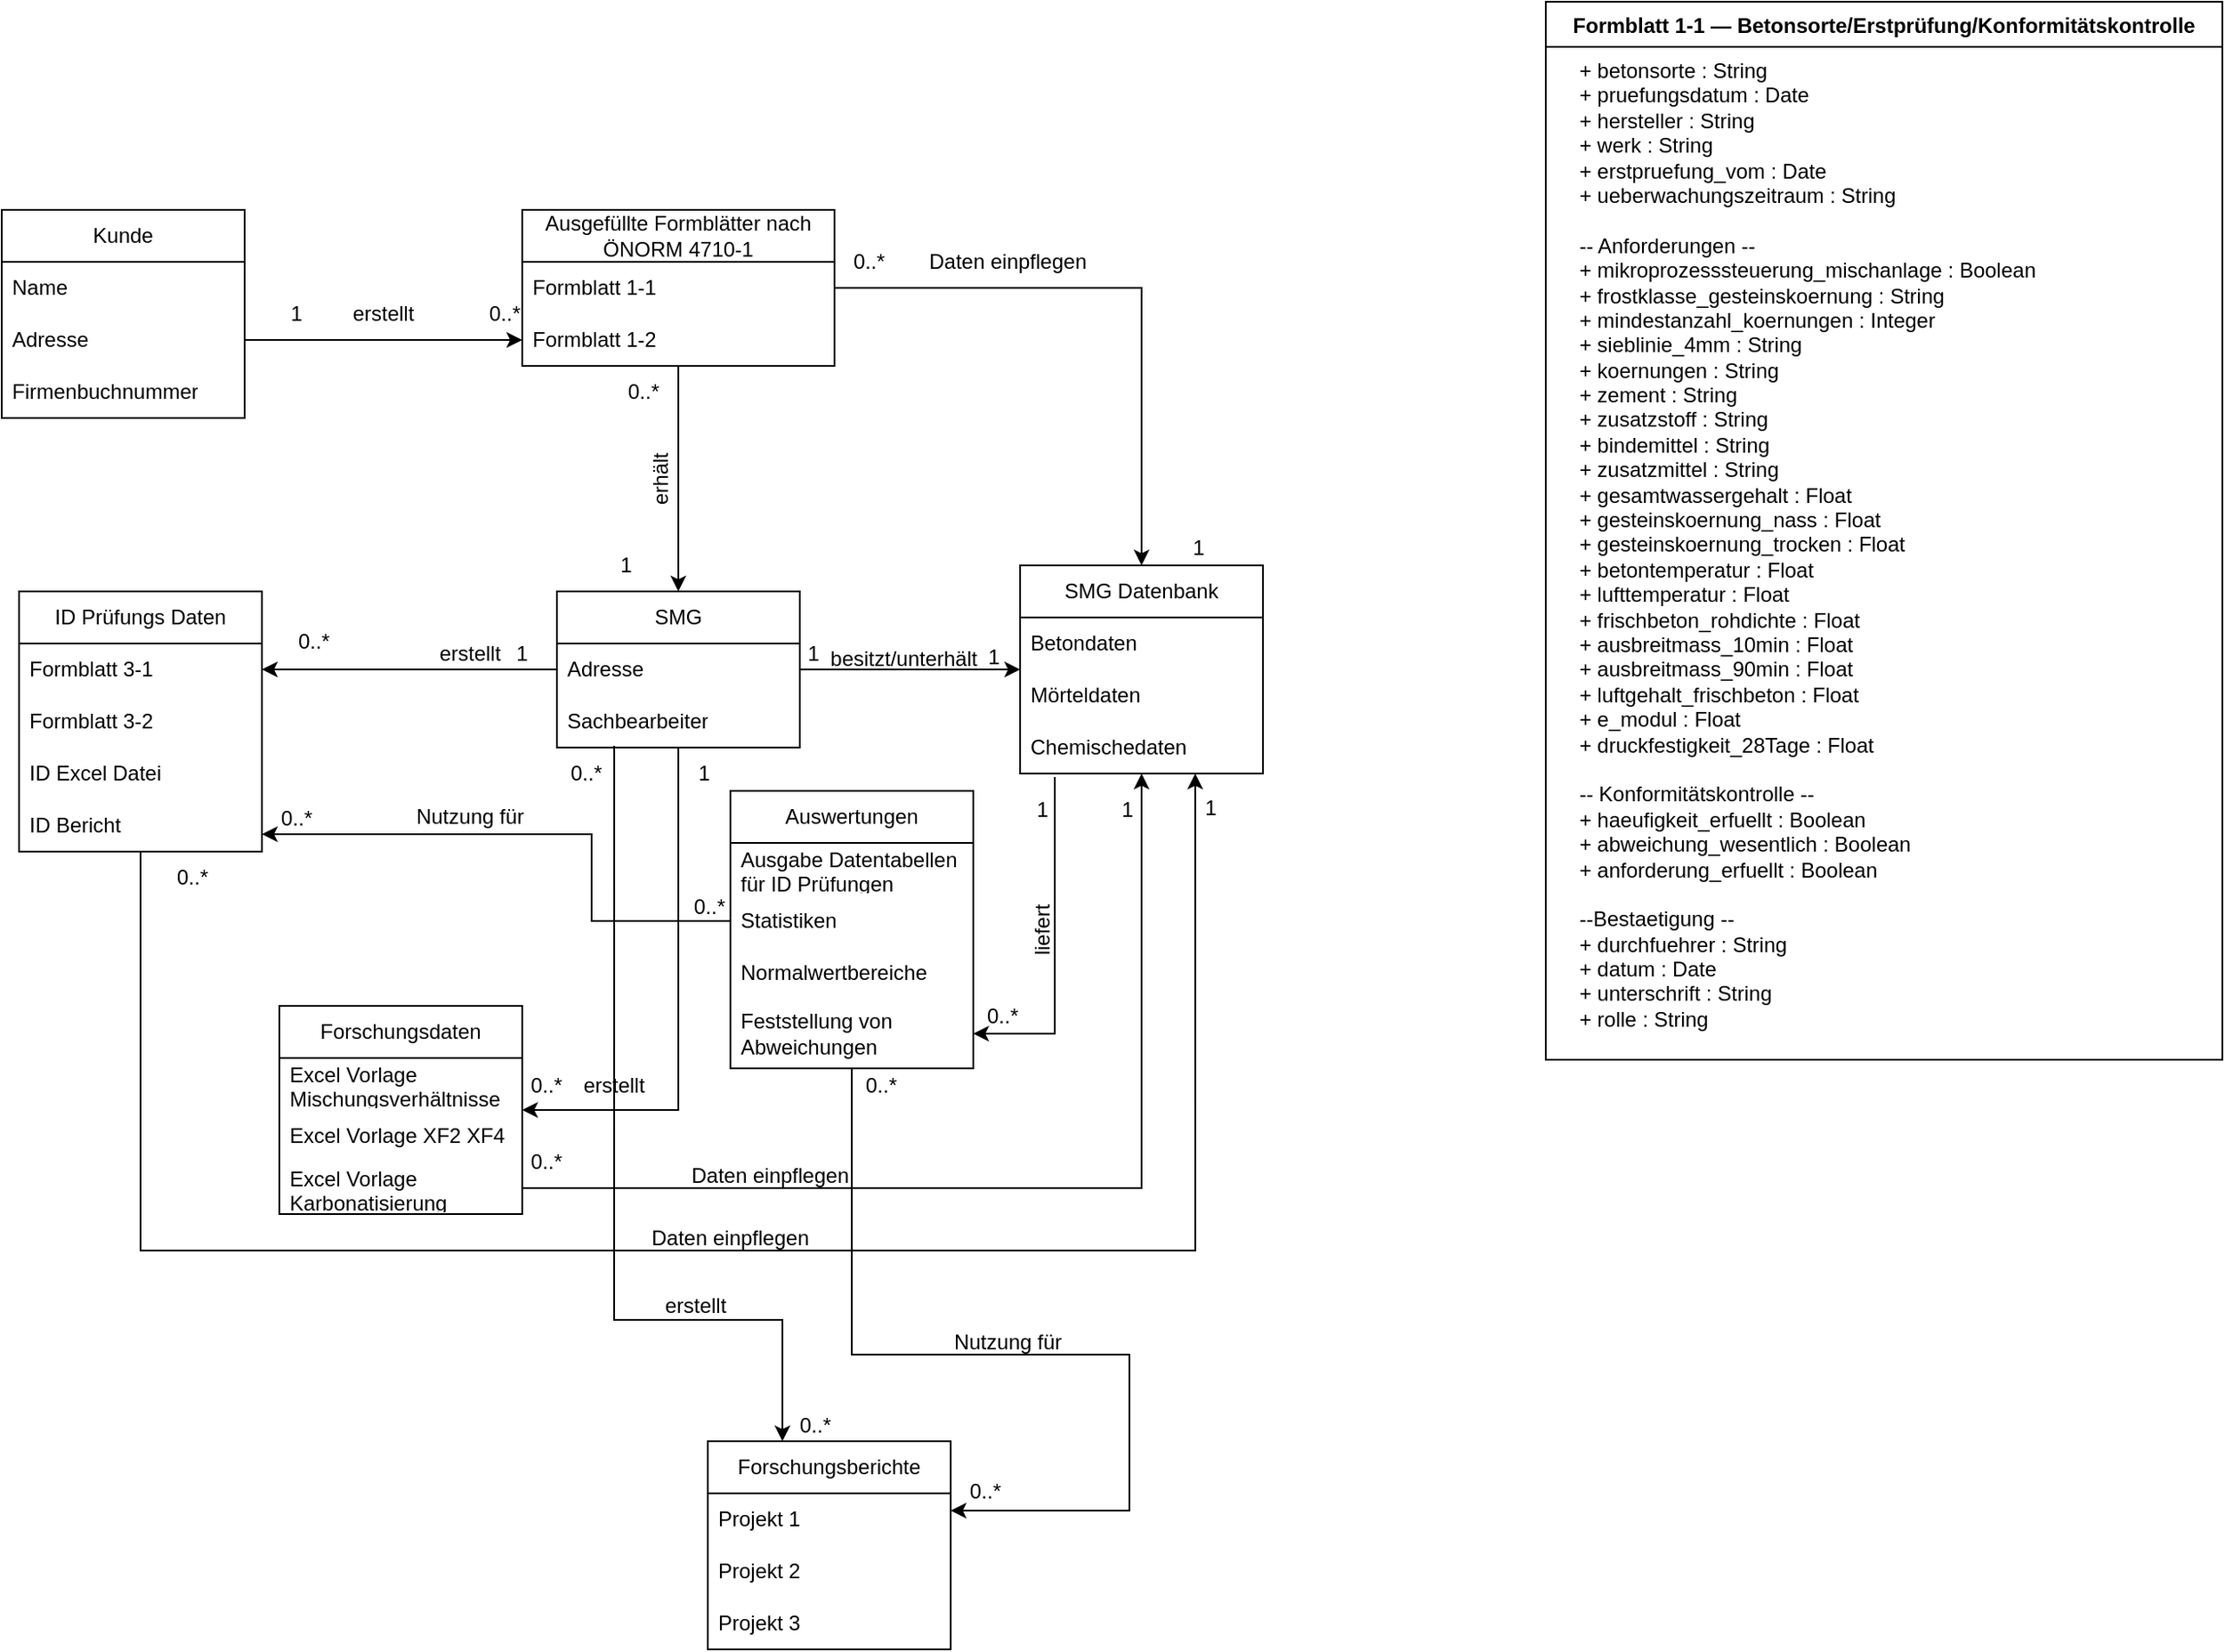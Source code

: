 <mxfile version="24.8.6">
  <diagram name="Seite-1" id="GDso6J2cdpOIWkt0ecDq">
    <mxGraphModel dx="2074" dy="1116" grid="1" gridSize="10" guides="1" tooltips="1" connect="1" arrows="1" fold="1" page="1" pageScale="1" pageWidth="827" pageHeight="1169" math="0" shadow="0">
      <root>
        <mxCell id="0" />
        <mxCell id="1" parent="0" />
        <mxCell id="6IoawU8fSsD1FMSGB_2r-6" value="Kunde" style="swimlane;fontStyle=0;childLayout=stackLayout;horizontal=1;startSize=30;horizontalStack=0;resizeParent=1;resizeParentMax=0;resizeLast=0;collapsible=1;marginBottom=0;whiteSpace=wrap;html=1;" vertex="1" parent="1">
          <mxGeometry x="100" y="170" width="140" height="120" as="geometry" />
        </mxCell>
        <mxCell id="6IoawU8fSsD1FMSGB_2r-7" value="Name" style="text;strokeColor=none;fillColor=none;align=left;verticalAlign=middle;spacingLeft=4;spacingRight=4;overflow=hidden;points=[[0,0.5],[1,0.5]];portConstraint=eastwest;rotatable=0;whiteSpace=wrap;html=1;" vertex="1" parent="6IoawU8fSsD1FMSGB_2r-6">
          <mxGeometry y="30" width="140" height="30" as="geometry" />
        </mxCell>
        <mxCell id="6IoawU8fSsD1FMSGB_2r-8" value="Adresse" style="text;strokeColor=none;fillColor=none;align=left;verticalAlign=middle;spacingLeft=4;spacingRight=4;overflow=hidden;points=[[0,0.5],[1,0.5]];portConstraint=eastwest;rotatable=0;whiteSpace=wrap;html=1;" vertex="1" parent="6IoawU8fSsD1FMSGB_2r-6">
          <mxGeometry y="60" width="140" height="30" as="geometry" />
        </mxCell>
        <mxCell id="6IoawU8fSsD1FMSGB_2r-9" value="Firmenbuchnummer" style="text;strokeColor=none;fillColor=none;align=left;verticalAlign=middle;spacingLeft=4;spacingRight=4;overflow=hidden;points=[[0,0.5],[1,0.5]];portConstraint=eastwest;rotatable=0;whiteSpace=wrap;html=1;" vertex="1" parent="6IoawU8fSsD1FMSGB_2r-6">
          <mxGeometry y="90" width="140" height="30" as="geometry" />
        </mxCell>
        <mxCell id="6IoawU8fSsD1FMSGB_2r-10" value="Ausgefüllte Formblätter nach ÖNORM 4710-1" style="swimlane;fontStyle=0;childLayout=stackLayout;horizontal=1;startSize=30;horizontalStack=0;resizeParent=1;resizeParentMax=0;resizeLast=0;collapsible=1;marginBottom=0;whiteSpace=wrap;html=1;" vertex="1" parent="1">
          <mxGeometry x="400" y="170" width="180" height="90" as="geometry" />
        </mxCell>
        <mxCell id="6IoawU8fSsD1FMSGB_2r-11" value="Formblatt 1-1&amp;nbsp;" style="text;strokeColor=none;fillColor=none;align=left;verticalAlign=middle;spacingLeft=4;spacingRight=4;overflow=hidden;points=[[0,0.5],[1,0.5]];portConstraint=eastwest;rotatable=0;whiteSpace=wrap;html=1;" vertex="1" parent="6IoawU8fSsD1FMSGB_2r-10">
          <mxGeometry y="30" width="180" height="30" as="geometry" />
        </mxCell>
        <mxCell id="6IoawU8fSsD1FMSGB_2r-12" value="Formblatt 1-2" style="text;strokeColor=none;fillColor=none;align=left;verticalAlign=middle;spacingLeft=4;spacingRight=4;overflow=hidden;points=[[0,0.5],[1,0.5]];portConstraint=eastwest;rotatable=0;whiteSpace=wrap;html=1;" vertex="1" parent="6IoawU8fSsD1FMSGB_2r-10">
          <mxGeometry y="60" width="180" height="30" as="geometry" />
        </mxCell>
        <mxCell id="6IoawU8fSsD1FMSGB_2r-15" value="erstellt" style="text;html=1;align=center;verticalAlign=middle;whiteSpace=wrap;rounded=0;" vertex="1" parent="1">
          <mxGeometry x="290" y="215" width="60" height="30" as="geometry" />
        </mxCell>
        <mxCell id="6IoawU8fSsD1FMSGB_2r-16" value="1" style="text;html=1;align=center;verticalAlign=middle;whiteSpace=wrap;rounded=0;" vertex="1" parent="1">
          <mxGeometry x="240" y="215" width="60" height="30" as="geometry" />
        </mxCell>
        <mxCell id="6IoawU8fSsD1FMSGB_2r-17" value="0..*" style="text;html=1;align=center;verticalAlign=middle;whiteSpace=wrap;rounded=0;" vertex="1" parent="1">
          <mxGeometry x="360" y="215" width="60" height="30" as="geometry" />
        </mxCell>
        <mxCell id="6IoawU8fSsD1FMSGB_2r-19" value="SMG" style="swimlane;fontStyle=0;childLayout=stackLayout;horizontal=1;startSize=30;horizontalStack=0;resizeParent=1;resizeParentMax=0;resizeLast=0;collapsible=1;marginBottom=0;whiteSpace=wrap;html=1;" vertex="1" parent="1">
          <mxGeometry x="420" y="390" width="140" height="90" as="geometry" />
        </mxCell>
        <mxCell id="6IoawU8fSsD1FMSGB_2r-20" value="Adresse" style="text;strokeColor=none;fillColor=none;align=left;verticalAlign=middle;spacingLeft=4;spacingRight=4;overflow=hidden;points=[[0,0.5],[1,0.5]];portConstraint=eastwest;rotatable=0;whiteSpace=wrap;html=1;" vertex="1" parent="6IoawU8fSsD1FMSGB_2r-19">
          <mxGeometry y="30" width="140" height="30" as="geometry" />
        </mxCell>
        <mxCell id="6IoawU8fSsD1FMSGB_2r-22" value="Sachbearbeiter" style="text;strokeColor=none;fillColor=none;align=left;verticalAlign=middle;spacingLeft=4;spacingRight=4;overflow=hidden;points=[[0,0.5],[1,0.5]];portConstraint=eastwest;rotatable=0;whiteSpace=wrap;html=1;" vertex="1" parent="6IoawU8fSsD1FMSGB_2r-19">
          <mxGeometry y="60" width="140" height="30" as="geometry" />
        </mxCell>
        <mxCell id="6IoawU8fSsD1FMSGB_2r-24" value="erhält" style="text;html=1;align=center;verticalAlign=middle;whiteSpace=wrap;rounded=0;rotation=-90;" vertex="1" parent="1">
          <mxGeometry x="450" y="310" width="60" height="30" as="geometry" />
        </mxCell>
        <mxCell id="6IoawU8fSsD1FMSGB_2r-25" value="" style="endArrow=classic;html=1;rounded=0;exitX=0;exitY=1;exitDx=0;exitDy=0;entryX=0;entryY=0.5;entryDx=0;entryDy=0;" edge="1" parent="1" source="6IoawU8fSsD1FMSGB_2r-16" target="6IoawU8fSsD1FMSGB_2r-12">
          <mxGeometry width="50" height="50" relative="1" as="geometry">
            <mxPoint x="390" y="450" as="sourcePoint" />
            <mxPoint x="440" y="400" as="targetPoint" />
          </mxGeometry>
        </mxCell>
        <mxCell id="6IoawU8fSsD1FMSGB_2r-26" value="" style="endArrow=classic;html=1;rounded=0;entryX=0.5;entryY=0;entryDx=0;entryDy=0;" edge="1" parent="1" source="6IoawU8fSsD1FMSGB_2r-12" target="6IoawU8fSsD1FMSGB_2r-19">
          <mxGeometry width="50" height="50" relative="1" as="geometry">
            <mxPoint x="560" y="260" as="sourcePoint" />
            <mxPoint x="440" y="400" as="targetPoint" />
          </mxGeometry>
        </mxCell>
        <mxCell id="6IoawU8fSsD1FMSGB_2r-27" value="" style="endArrow=classic;html=1;rounded=0;exitX=0;exitY=0.5;exitDx=0;exitDy=0;entryX=1;entryY=0.5;entryDx=0;entryDy=0;" edge="1" parent="1" source="6IoawU8fSsD1FMSGB_2r-20" target="6IoawU8fSsD1FMSGB_2r-29">
          <mxGeometry width="50" height="50" relative="1" as="geometry">
            <mxPoint x="390" y="450" as="sourcePoint" />
            <mxPoint x="250" y="442" as="targetPoint" />
          </mxGeometry>
        </mxCell>
        <mxCell id="6IoawU8fSsD1FMSGB_2r-28" value="ID Prüfungs Daten" style="swimlane;fontStyle=0;childLayout=stackLayout;horizontal=1;startSize=30;horizontalStack=0;resizeParent=1;resizeParentMax=0;resizeLast=0;collapsible=1;marginBottom=0;whiteSpace=wrap;html=1;" vertex="1" parent="1">
          <mxGeometry x="110" y="390" width="140" height="150" as="geometry" />
        </mxCell>
        <mxCell id="6IoawU8fSsD1FMSGB_2r-29" value="Formblatt 3-1" style="text;strokeColor=none;fillColor=none;align=left;verticalAlign=middle;spacingLeft=4;spacingRight=4;overflow=hidden;points=[[0,0.5],[1,0.5]];portConstraint=eastwest;rotatable=0;whiteSpace=wrap;html=1;" vertex="1" parent="6IoawU8fSsD1FMSGB_2r-28">
          <mxGeometry y="30" width="140" height="30" as="geometry" />
        </mxCell>
        <mxCell id="6IoawU8fSsD1FMSGB_2r-30" value="Formblatt 3-2" style="text;strokeColor=none;fillColor=none;align=left;verticalAlign=middle;spacingLeft=4;spacingRight=4;overflow=hidden;points=[[0,0.5],[1,0.5]];portConstraint=eastwest;rotatable=0;whiteSpace=wrap;html=1;" vertex="1" parent="6IoawU8fSsD1FMSGB_2r-28">
          <mxGeometry y="60" width="140" height="30" as="geometry" />
        </mxCell>
        <mxCell id="6IoawU8fSsD1FMSGB_2r-43" value="ID Excel Datei" style="text;strokeColor=none;fillColor=none;align=left;verticalAlign=middle;spacingLeft=4;spacingRight=4;overflow=hidden;points=[[0,0.5],[1,0.5]];portConstraint=eastwest;rotatable=0;whiteSpace=wrap;html=1;" vertex="1" parent="6IoawU8fSsD1FMSGB_2r-28">
          <mxGeometry y="90" width="140" height="30" as="geometry" />
        </mxCell>
        <mxCell id="6IoawU8fSsD1FMSGB_2r-31" value="ID Bericht" style="text;strokeColor=none;fillColor=none;align=left;verticalAlign=middle;spacingLeft=4;spacingRight=4;overflow=hidden;points=[[0,0.5],[1,0.5]];portConstraint=eastwest;rotatable=0;whiteSpace=wrap;html=1;" vertex="1" parent="6IoawU8fSsD1FMSGB_2r-28">
          <mxGeometry y="120" width="140" height="30" as="geometry" />
        </mxCell>
        <mxCell id="6IoawU8fSsD1FMSGB_2r-32" value="erstellt" style="text;html=1;align=center;verticalAlign=middle;whiteSpace=wrap;rounded=0;" vertex="1" parent="1">
          <mxGeometry x="340" y="411" width="60" height="30" as="geometry" />
        </mxCell>
        <mxCell id="6IoawU8fSsD1FMSGB_2r-36" value="1" style="text;html=1;align=center;verticalAlign=middle;whiteSpace=wrap;rounded=0;" vertex="1" parent="1">
          <mxGeometry x="370" y="411" width="60" height="30" as="geometry" />
        </mxCell>
        <mxCell id="6IoawU8fSsD1FMSGB_2r-38" value="0..*" style="text;html=1;align=center;verticalAlign=middle;whiteSpace=wrap;rounded=0;" vertex="1" parent="1">
          <mxGeometry x="250" y="404" width="60" height="30" as="geometry" />
        </mxCell>
        <mxCell id="6IoawU8fSsD1FMSGB_2r-39" value="Forschungsdaten" style="swimlane;fontStyle=0;childLayout=stackLayout;horizontal=1;startSize=30;horizontalStack=0;resizeParent=1;resizeParentMax=0;resizeLast=0;collapsible=1;marginBottom=0;whiteSpace=wrap;html=1;" vertex="1" parent="1">
          <mxGeometry x="260" y="629" width="140" height="120" as="geometry" />
        </mxCell>
        <mxCell id="6IoawU8fSsD1FMSGB_2r-40" value="Excel Vorlage Mischungsverhältnisse" style="text;strokeColor=none;fillColor=none;align=left;verticalAlign=middle;spacingLeft=4;spacingRight=4;overflow=hidden;points=[[0,0.5],[1,0.5]];portConstraint=eastwest;rotatable=0;whiteSpace=wrap;html=1;" vertex="1" parent="6IoawU8fSsD1FMSGB_2r-39">
          <mxGeometry y="30" width="140" height="30" as="geometry" />
        </mxCell>
        <mxCell id="6IoawU8fSsD1FMSGB_2r-41" value="Excel Vorlage XF2 XF4&amp;nbsp;" style="text;strokeColor=none;fillColor=none;align=left;verticalAlign=middle;spacingLeft=4;spacingRight=4;overflow=hidden;points=[[0,0.5],[1,0.5]];portConstraint=eastwest;rotatable=0;whiteSpace=wrap;html=1;" vertex="1" parent="6IoawU8fSsD1FMSGB_2r-39">
          <mxGeometry y="60" width="140" height="30" as="geometry" />
        </mxCell>
        <mxCell id="6IoawU8fSsD1FMSGB_2r-42" value="Excel Vorlage Karbonatisierung" style="text;strokeColor=none;fillColor=none;align=left;verticalAlign=middle;spacingLeft=4;spacingRight=4;overflow=hidden;points=[[0,0.5],[1,0.5]];portConstraint=eastwest;rotatable=0;whiteSpace=wrap;html=1;" vertex="1" parent="6IoawU8fSsD1FMSGB_2r-39">
          <mxGeometry y="90" width="140" height="30" as="geometry" />
        </mxCell>
        <mxCell id="6IoawU8fSsD1FMSGB_2r-44" value="" style="endArrow=classic;html=1;rounded=0;" edge="1" parent="1" source="6IoawU8fSsD1FMSGB_2r-19" target="6IoawU8fSsD1FMSGB_2r-39">
          <mxGeometry width="50" height="50" relative="1" as="geometry">
            <mxPoint x="534" y="520" as="sourcePoint" />
            <mxPoint x="440" y="674" as="targetPoint" />
            <Array as="points">
              <mxPoint x="490" y="689" />
            </Array>
          </mxGeometry>
        </mxCell>
        <mxCell id="6IoawU8fSsD1FMSGB_2r-45" value="erstellt" style="text;html=1;align=center;verticalAlign=middle;whiteSpace=wrap;rounded=0;" vertex="1" parent="1">
          <mxGeometry x="423" y="660" width="60" height="30" as="geometry" />
        </mxCell>
        <mxCell id="6IoawU8fSsD1FMSGB_2r-47" value="0..*" style="text;html=1;align=center;verticalAlign=middle;whiteSpace=wrap;rounded=0;rotation=0;" vertex="1" parent="1">
          <mxGeometry x="384" y="660" width="60" height="30" as="geometry" />
        </mxCell>
        <mxCell id="6IoawU8fSsD1FMSGB_2r-48" value="SMG Datenbank" style="swimlane;fontStyle=0;childLayout=stackLayout;horizontal=1;startSize=30;horizontalStack=0;resizeParent=1;resizeParentMax=0;resizeLast=0;collapsible=1;marginBottom=0;whiteSpace=wrap;html=1;" vertex="1" parent="1">
          <mxGeometry x="687" y="375" width="140" height="120" as="geometry" />
        </mxCell>
        <mxCell id="6IoawU8fSsD1FMSGB_2r-49" value="Betondaten" style="text;strokeColor=none;fillColor=none;align=left;verticalAlign=middle;spacingLeft=4;spacingRight=4;overflow=hidden;points=[[0,0.5],[1,0.5]];portConstraint=eastwest;rotatable=0;whiteSpace=wrap;html=1;" vertex="1" parent="6IoawU8fSsD1FMSGB_2r-48">
          <mxGeometry y="30" width="140" height="30" as="geometry" />
        </mxCell>
        <mxCell id="6IoawU8fSsD1FMSGB_2r-50" value="Mörteldaten" style="text;strokeColor=none;fillColor=none;align=left;verticalAlign=middle;spacingLeft=4;spacingRight=4;overflow=hidden;points=[[0,0.5],[1,0.5]];portConstraint=eastwest;rotatable=0;whiteSpace=wrap;html=1;" vertex="1" parent="6IoawU8fSsD1FMSGB_2r-48">
          <mxGeometry y="60" width="140" height="30" as="geometry" />
        </mxCell>
        <mxCell id="6IoawU8fSsD1FMSGB_2r-51" value="Chemischedaten" style="text;strokeColor=none;fillColor=none;align=left;verticalAlign=middle;spacingLeft=4;spacingRight=4;overflow=hidden;points=[[0,0.5],[1,0.5]];portConstraint=eastwest;rotatable=0;whiteSpace=wrap;html=1;" vertex="1" parent="6IoawU8fSsD1FMSGB_2r-48">
          <mxGeometry y="90" width="140" height="30" as="geometry" />
        </mxCell>
        <mxCell id="6IoawU8fSsD1FMSGB_2r-52" value="" style="endArrow=classic;html=1;rounded=0;exitX=1;exitY=0.5;exitDx=0;exitDy=0;" edge="1" parent="1" source="6IoawU8fSsD1FMSGB_2r-42" target="6IoawU8fSsD1FMSGB_2r-48">
          <mxGeometry width="50" height="50" relative="1" as="geometry">
            <mxPoint x="390" y="450" as="sourcePoint" />
            <mxPoint x="440" y="400" as="targetPoint" />
            <Array as="points">
              <mxPoint x="757" y="734" />
            </Array>
          </mxGeometry>
        </mxCell>
        <mxCell id="6IoawU8fSsD1FMSGB_2r-53" value="" style="endArrow=classic;html=1;rounded=0;entryX=0.721;entryY=1;entryDx=0;entryDy=0;entryPerimeter=0;" edge="1" parent="1" source="6IoawU8fSsD1FMSGB_2r-28" target="6IoawU8fSsD1FMSGB_2r-51">
          <mxGeometry width="50" height="50" relative="1" as="geometry">
            <mxPoint x="160" y="610" as="sourcePoint" />
            <mxPoint x="800" y="770" as="targetPoint" />
            <Array as="points">
              <mxPoint x="180" y="770" />
              <mxPoint x="788" y="770" />
            </Array>
          </mxGeometry>
        </mxCell>
        <mxCell id="6IoawU8fSsD1FMSGB_2r-54" value="" style="endArrow=classic;html=1;rounded=0;entryX=0.5;entryY=0;entryDx=0;entryDy=0;" edge="1" parent="1" source="6IoawU8fSsD1FMSGB_2r-10" target="6IoawU8fSsD1FMSGB_2r-48">
          <mxGeometry width="50" height="50" relative="1" as="geometry">
            <mxPoint x="390" y="450" as="sourcePoint" />
            <mxPoint x="790" y="380" as="targetPoint" />
            <Array as="points">
              <mxPoint x="757" y="215" />
            </Array>
          </mxGeometry>
        </mxCell>
        <mxCell id="6IoawU8fSsD1FMSGB_2r-55" value="Daten einpflegen" style="text;html=1;align=center;verticalAlign=middle;whiteSpace=wrap;rounded=0;" vertex="1" parent="1">
          <mxGeometry x="620" y="185" width="120" height="30" as="geometry" />
        </mxCell>
        <mxCell id="6IoawU8fSsD1FMSGB_2r-56" value="1" style="text;html=1;align=center;verticalAlign=middle;whiteSpace=wrap;rounded=0;" vertex="1" parent="1">
          <mxGeometry x="760" y="350" width="60" height="30" as="geometry" />
        </mxCell>
        <mxCell id="6IoawU8fSsD1FMSGB_2r-57" value="0..*" style="text;html=1;align=center;verticalAlign=middle;whiteSpace=wrap;rounded=0;" vertex="1" parent="1">
          <mxGeometry x="570" y="185" width="60" height="30" as="geometry" />
        </mxCell>
        <mxCell id="6IoawU8fSsD1FMSGB_2r-58" value="Daten einpflegen" style="text;html=1;align=center;verticalAlign=middle;whiteSpace=wrap;rounded=0;" vertex="1" parent="1">
          <mxGeometry x="483" y="712" width="120" height="30" as="geometry" />
        </mxCell>
        <mxCell id="6IoawU8fSsD1FMSGB_2r-59" value="1" style="text;html=1;align=center;verticalAlign=middle;whiteSpace=wrap;rounded=0;" vertex="1" parent="1">
          <mxGeometry x="714" y="501" width="70" height="30" as="geometry" />
        </mxCell>
        <mxCell id="6IoawU8fSsD1FMSGB_2r-60" value="1" style="text;html=1;align=center;verticalAlign=middle;whiteSpace=wrap;rounded=0;" vertex="1" parent="1">
          <mxGeometry x="762" y="500" width="70" height="30" as="geometry" />
        </mxCell>
        <mxCell id="6IoawU8fSsD1FMSGB_2r-61" value="Daten einpflegen" style="text;html=1;align=center;verticalAlign=middle;whiteSpace=wrap;rounded=0;" vertex="1" parent="1">
          <mxGeometry x="460" y="748" width="120" height="30" as="geometry" />
        </mxCell>
        <mxCell id="6IoawU8fSsD1FMSGB_2r-62" value="0..*" style="text;html=1;align=center;verticalAlign=middle;whiteSpace=wrap;rounded=0;" vertex="1" parent="1">
          <mxGeometry x="180" y="540" width="60" height="30" as="geometry" />
        </mxCell>
        <mxCell id="6IoawU8fSsD1FMSGB_2r-67" value="0..*" style="text;html=1;align=center;verticalAlign=middle;whiteSpace=wrap;rounded=0;" vertex="1" parent="1">
          <mxGeometry x="440" y="260" width="60" height="30" as="geometry" />
        </mxCell>
        <mxCell id="6IoawU8fSsD1FMSGB_2r-68" value="1" style="text;html=1;align=center;verticalAlign=middle;whiteSpace=wrap;rounded=0;" vertex="1" parent="1">
          <mxGeometry x="430" y="360" width="60" height="30" as="geometry" />
        </mxCell>
        <mxCell id="6IoawU8fSsD1FMSGB_2r-70" value="besitzt/unterhält" style="text;html=1;align=center;verticalAlign=middle;whiteSpace=wrap;rounded=0;" vertex="1" parent="1">
          <mxGeometry x="590" y="414" width="60" height="30" as="geometry" />
        </mxCell>
        <mxCell id="6IoawU8fSsD1FMSGB_2r-71" value="" style="endArrow=classic;html=1;rounded=0;" edge="1" parent="1" source="6IoawU8fSsD1FMSGB_2r-19" target="6IoawU8fSsD1FMSGB_2r-48">
          <mxGeometry width="50" height="50" relative="1" as="geometry">
            <mxPoint x="770" y="450" as="sourcePoint" />
            <mxPoint x="820" y="400" as="targetPoint" />
          </mxGeometry>
        </mxCell>
        <mxCell id="6IoawU8fSsD1FMSGB_2r-75" value="1" style="text;html=1;align=center;verticalAlign=middle;whiteSpace=wrap;rounded=0;" vertex="1" parent="1">
          <mxGeometry x="470" y="480" width="70" height="30" as="geometry" />
        </mxCell>
        <mxCell id="6IoawU8fSsD1FMSGB_2r-76" value="1" style="text;html=1;align=center;verticalAlign=middle;whiteSpace=wrap;rounded=0;" vertex="1" parent="1">
          <mxGeometry x="533" y="411" width="70" height="30" as="geometry" />
        </mxCell>
        <mxCell id="6IoawU8fSsD1FMSGB_2r-77" value="1" style="text;html=1;align=center;verticalAlign=middle;whiteSpace=wrap;rounded=0;" vertex="1" parent="1">
          <mxGeometry x="637" y="413" width="70" height="30" as="geometry" />
        </mxCell>
        <mxCell id="6IoawU8fSsD1FMSGB_2r-98" style="edgeStyle=orthogonalEdgeStyle;rounded=0;orthogonalLoop=1;jettySize=auto;html=1;" edge="1" parent="1" source="6IoawU8fSsD1FMSGB_2r-78" target="6IoawU8fSsD1FMSGB_2r-94">
          <mxGeometry relative="1" as="geometry">
            <Array as="points">
              <mxPoint x="590" y="830" />
              <mxPoint x="750" y="830" />
              <mxPoint x="750" y="920" />
            </Array>
          </mxGeometry>
        </mxCell>
        <mxCell id="6IoawU8fSsD1FMSGB_2r-78" value="Auswertungen" style="swimlane;fontStyle=0;childLayout=stackLayout;horizontal=1;startSize=30;horizontalStack=0;resizeParent=1;resizeParentMax=0;resizeLast=0;collapsible=1;marginBottom=0;whiteSpace=wrap;html=1;" vertex="1" parent="1">
          <mxGeometry x="520" y="505" width="140" height="160" as="geometry" />
        </mxCell>
        <mxCell id="6IoawU8fSsD1FMSGB_2r-79" value="Ausgabe Datentabellen für ID Prüfungen" style="text;strokeColor=none;fillColor=none;align=left;verticalAlign=middle;spacingLeft=4;spacingRight=4;overflow=hidden;points=[[0,0.5],[1,0.5]];portConstraint=eastwest;rotatable=0;whiteSpace=wrap;html=1;" vertex="1" parent="6IoawU8fSsD1FMSGB_2r-78">
          <mxGeometry y="30" width="140" height="30" as="geometry" />
        </mxCell>
        <mxCell id="6IoawU8fSsD1FMSGB_2r-80" value="Statistiken" style="text;strokeColor=none;fillColor=none;align=left;verticalAlign=middle;spacingLeft=4;spacingRight=4;overflow=hidden;points=[[0,0.5],[1,0.5]];portConstraint=eastwest;rotatable=0;whiteSpace=wrap;html=1;" vertex="1" parent="6IoawU8fSsD1FMSGB_2r-78">
          <mxGeometry y="60" width="140" height="30" as="geometry" />
        </mxCell>
        <mxCell id="6IoawU8fSsD1FMSGB_2r-82" value="Normalwertbereiche&lt;span style=&quot;color: rgba(0, 0, 0, 0); font-family: monospace; font-size: 0px; text-wrap-mode: nowrap;&quot;&gt;%3CmxGraphModel%3E%3Croot%3E%3CmxCell%20id%3D%220%22%2F%3E%3CmxCell%20id%3D%221%22%20parent%3D%220%22%2F%3E%3CmxCell%20id%3D%222%22%20value%3D%221%22%20style%3D%22text%3Bhtml%3D1%3Balign%3Dcenter%3BverticalAlign%3Dmiddle%3BwhiteSpace%3Dwrap%3Brounded%3D0%3B%22%20vertex%3D%221%22%20parent%3D%221%22%3E%3CmxGeometry%20x%3D%22533%22%20y%3D%22411%22%20width%3D%2270%22%20height%3D%2230%22%20as%3D%22geometry%22%2F%3E%3C%2FmxCell%3E%3C%2Froot%3E%3C%2FmxGraphModel%3E&lt;/span&gt;" style="text;strokeColor=none;fillColor=none;align=left;verticalAlign=middle;spacingLeft=4;spacingRight=4;overflow=hidden;points=[[0,0.5],[1,0.5]];portConstraint=eastwest;rotatable=0;whiteSpace=wrap;html=1;" vertex="1" parent="6IoawU8fSsD1FMSGB_2r-78">
          <mxGeometry y="90" width="140" height="30" as="geometry" />
        </mxCell>
        <mxCell id="6IoawU8fSsD1FMSGB_2r-81" value="Feststellung von Abweichungen" style="text;strokeColor=none;fillColor=none;align=left;verticalAlign=middle;spacingLeft=4;spacingRight=4;overflow=hidden;points=[[0,0.5],[1,0.5]];portConstraint=eastwest;rotatable=0;whiteSpace=wrap;html=1;" vertex="1" parent="6IoawU8fSsD1FMSGB_2r-78">
          <mxGeometry y="120" width="140" height="40" as="geometry" />
        </mxCell>
        <mxCell id="6IoawU8fSsD1FMSGB_2r-83" value="0..*" style="text;html=1;align=center;verticalAlign=middle;whiteSpace=wrap;rounded=0;" vertex="1" parent="1">
          <mxGeometry x="384" y="704" width="60" height="30" as="geometry" />
        </mxCell>
        <mxCell id="6IoawU8fSsD1FMSGB_2r-85" value="" style="endArrow=classic;html=1;rounded=0;exitX=0.143;exitY=1.067;exitDx=0;exitDy=0;exitPerimeter=0;entryX=1;entryY=0.5;entryDx=0;entryDy=0;" edge="1" parent="1" source="6IoawU8fSsD1FMSGB_2r-51" target="6IoawU8fSsD1FMSGB_2r-81">
          <mxGeometry width="50" height="50" relative="1" as="geometry">
            <mxPoint x="720" y="580" as="sourcePoint" />
            <mxPoint x="820" y="400" as="targetPoint" />
            <Array as="points">
              <mxPoint x="707" y="645" />
            </Array>
          </mxGeometry>
        </mxCell>
        <mxCell id="6IoawU8fSsD1FMSGB_2r-86" value="0..*" style="text;html=1;align=center;verticalAlign=middle;whiteSpace=wrap;rounded=0;" vertex="1" parent="1">
          <mxGeometry x="647" y="620" width="60" height="30" as="geometry" />
        </mxCell>
        <mxCell id="6IoawU8fSsD1FMSGB_2r-87" value="1" style="text;html=1;align=center;verticalAlign=middle;whiteSpace=wrap;rounded=0;" vertex="1" parent="1">
          <mxGeometry x="665" y="501" width="70" height="30" as="geometry" />
        </mxCell>
        <mxCell id="6IoawU8fSsD1FMSGB_2r-88" value="liefert" style="text;html=1;align=center;verticalAlign=middle;whiteSpace=wrap;rounded=0;rotation=-90;" vertex="1" parent="1">
          <mxGeometry x="670" y="570" width="60" height="30" as="geometry" />
        </mxCell>
        <mxCell id="6IoawU8fSsD1FMSGB_2r-90" style="edgeStyle=orthogonalEdgeStyle;rounded=0;orthogonalLoop=1;jettySize=auto;html=1;" edge="1" parent="1" source="6IoawU8fSsD1FMSGB_2r-80">
          <mxGeometry relative="1" as="geometry">
            <mxPoint x="250" y="530" as="targetPoint" />
            <Array as="points">
              <mxPoint x="440" y="580" />
              <mxPoint x="440" y="530" />
            </Array>
          </mxGeometry>
        </mxCell>
        <mxCell id="6IoawU8fSsD1FMSGB_2r-91" value="Nutzung für" style="text;html=1;align=center;verticalAlign=middle;whiteSpace=wrap;rounded=0;" vertex="1" parent="1">
          <mxGeometry x="310" y="505" width="120" height="30" as="geometry" />
        </mxCell>
        <mxCell id="6IoawU8fSsD1FMSGB_2r-92" value="0..*" style="text;html=1;align=center;verticalAlign=middle;whiteSpace=wrap;rounded=0;" vertex="1" parent="1">
          <mxGeometry x="240" y="506" width="60" height="30" as="geometry" />
        </mxCell>
        <mxCell id="6IoawU8fSsD1FMSGB_2r-93" value="0..*" style="text;html=1;align=center;verticalAlign=middle;whiteSpace=wrap;rounded=0;" vertex="1" parent="1">
          <mxGeometry x="478" y="557" width="60" height="30" as="geometry" />
        </mxCell>
        <mxCell id="6IoawU8fSsD1FMSGB_2r-94" value="Forschungsberichte" style="swimlane;fontStyle=0;childLayout=stackLayout;horizontal=1;startSize=30;horizontalStack=0;resizeParent=1;resizeParentMax=0;resizeLast=0;collapsible=1;marginBottom=0;whiteSpace=wrap;html=1;" vertex="1" parent="1">
          <mxGeometry x="507" y="880" width="140" height="120" as="geometry" />
        </mxCell>
        <mxCell id="6IoawU8fSsD1FMSGB_2r-95" value="Projekt 1" style="text;strokeColor=none;fillColor=none;align=left;verticalAlign=middle;spacingLeft=4;spacingRight=4;overflow=hidden;points=[[0,0.5],[1,0.5]];portConstraint=eastwest;rotatable=0;whiteSpace=wrap;html=1;" vertex="1" parent="6IoawU8fSsD1FMSGB_2r-94">
          <mxGeometry y="30" width="140" height="30" as="geometry" />
        </mxCell>
        <mxCell id="6IoawU8fSsD1FMSGB_2r-96" value="Projekt 2" style="text;strokeColor=none;fillColor=none;align=left;verticalAlign=middle;spacingLeft=4;spacingRight=4;overflow=hidden;points=[[0,0.5],[1,0.5]];portConstraint=eastwest;rotatable=0;whiteSpace=wrap;html=1;" vertex="1" parent="6IoawU8fSsD1FMSGB_2r-94">
          <mxGeometry y="60" width="140" height="30" as="geometry" />
        </mxCell>
        <mxCell id="6IoawU8fSsD1FMSGB_2r-97" value="Projekt 3" style="text;strokeColor=none;fillColor=none;align=left;verticalAlign=middle;spacingLeft=4;spacingRight=4;overflow=hidden;points=[[0,0.5],[1,0.5]];portConstraint=eastwest;rotatable=0;whiteSpace=wrap;html=1;" vertex="1" parent="6IoawU8fSsD1FMSGB_2r-94">
          <mxGeometry y="90" width="140" height="30" as="geometry" />
        </mxCell>
        <mxCell id="6IoawU8fSsD1FMSGB_2r-99" value="Nutzung für" style="text;html=1;align=center;verticalAlign=middle;whiteSpace=wrap;rounded=0;" vertex="1" parent="1">
          <mxGeometry x="620" y="808" width="120" height="30" as="geometry" />
        </mxCell>
        <mxCell id="6IoawU8fSsD1FMSGB_2r-100" value="0..*" style="text;html=1;align=center;verticalAlign=middle;whiteSpace=wrap;rounded=0;" vertex="1" parent="1">
          <mxGeometry x="577" y="660" width="60" height="30" as="geometry" />
        </mxCell>
        <mxCell id="6IoawU8fSsD1FMSGB_2r-101" value="0..*" style="text;html=1;align=center;verticalAlign=middle;whiteSpace=wrap;rounded=0;" vertex="1" parent="1">
          <mxGeometry x="637" y="894" width="60" height="30" as="geometry" />
        </mxCell>
        <mxCell id="6IoawU8fSsD1FMSGB_2r-103" value="0..*" style="text;html=1;align=center;verticalAlign=middle;whiteSpace=wrap;rounded=0;" vertex="1" parent="1">
          <mxGeometry x="407" y="480" width="60" height="30" as="geometry" />
        </mxCell>
        <mxCell id="6IoawU8fSsD1FMSGB_2r-102" style="edgeStyle=orthogonalEdgeStyle;rounded=0;orthogonalLoop=1;jettySize=auto;html=1;exitX=0.236;exitY=0.967;exitDx=0;exitDy=0;exitPerimeter=0;" edge="1" parent="1" source="6IoawU8fSsD1FMSGB_2r-22" target="6IoawU8fSsD1FMSGB_2r-94">
          <mxGeometry relative="1" as="geometry">
            <Array as="points">
              <mxPoint x="453" y="810" />
              <mxPoint x="550" y="810" />
            </Array>
          </mxGeometry>
        </mxCell>
        <mxCell id="6IoawU8fSsD1FMSGB_2r-104" value="erstellt" style="text;html=1;align=center;verticalAlign=middle;whiteSpace=wrap;rounded=0;" vertex="1" parent="1">
          <mxGeometry x="470" y="787" width="60" height="30" as="geometry" />
        </mxCell>
        <mxCell id="6IoawU8fSsD1FMSGB_2r-105" value="0..*" style="text;html=1;align=center;verticalAlign=middle;whiteSpace=wrap;rounded=0;" vertex="1" parent="1">
          <mxGeometry x="539" y="856" width="60" height="30" as="geometry" />
        </mxCell>
        <mxCell id="6IoawU8fSsD1FMSGB_2r-106" value="Formblatt 1-1&amp;nbsp;― Betonsorte/Erstprüfung/Konformitätskontrolle" style="swimlane;fontStyle=1;align=center;verticalAlign=top;childLayout=stackLayout;horizontal=1;startSize=26;horizontalStack=0;resizeParent=1;resizeParentMax=0;resizeLast=0;collapsible=1;marginBottom=0;whiteSpace=wrap;html=1;" vertex="1" parent="1">
          <mxGeometry x="990" y="50" width="390" height="610" as="geometry" />
        </mxCell>
        <mxCell id="6IoawU8fSsD1FMSGB_2r-107" value="&lt;div&gt;&amp;nbsp; &amp;nbsp; + betonsorte : String&lt;/div&gt;&lt;div&gt;&amp;nbsp; &amp;nbsp; + pruefungsdatum : Date&lt;/div&gt;&lt;div&gt;&amp;nbsp; &amp;nbsp; + hersteller : String&lt;/div&gt;&lt;div&gt;&amp;nbsp; &amp;nbsp; + werk : String&lt;/div&gt;&lt;div&gt;&amp;nbsp; &amp;nbsp; + erstpruefung_vom : Date&lt;/div&gt;&lt;div&gt;&amp;nbsp; &amp;nbsp; + ueberwachungszeitraum : String&lt;/div&gt;&lt;div&gt;&lt;br&gt;&lt;/div&gt;&lt;div&gt;&amp;nbsp; &amp;nbsp; -- Anforderungen --&lt;/div&gt;&lt;div&gt;&amp;nbsp; &amp;nbsp; + mikroprozesssteuerung_mischanlage : Boolean&lt;/div&gt;&lt;div&gt;&amp;nbsp; &amp;nbsp; + frostklasse_gesteinskoernung : String&lt;/div&gt;&lt;div&gt;&amp;nbsp; &amp;nbsp; + mindestanzahl_koernungen : Integer&lt;/div&gt;&lt;div&gt;&amp;nbsp; &amp;nbsp; + sieblinie_4mm : String&lt;/div&gt;&lt;div&gt;&amp;nbsp; &amp;nbsp; + koernungen : String&lt;/div&gt;&lt;div&gt;&amp;nbsp; &amp;nbsp; + zement : String&lt;/div&gt;&lt;div&gt;&amp;nbsp; &amp;nbsp; + zusatzstoff : String&lt;/div&gt;&lt;div&gt;&amp;nbsp; &amp;nbsp; + bindemittel : String&lt;/div&gt;&lt;div&gt;&amp;nbsp; &amp;nbsp; + zusatzmittel : String&lt;/div&gt;&lt;div&gt;&amp;nbsp; &amp;nbsp; + gesamtwassergehalt : Float&lt;/div&gt;&lt;div&gt;&amp;nbsp; &amp;nbsp; + gesteinskoernung_nass : Float&lt;/div&gt;&lt;div&gt;&amp;nbsp; &amp;nbsp; + gesteinskoernung_trocken : Float&lt;/div&gt;&lt;div&gt;&amp;nbsp; &amp;nbsp; + betontemperatur : Float&lt;/div&gt;&lt;div&gt;&amp;nbsp; &amp;nbsp; + lufttemperatur : Float&lt;/div&gt;&lt;div&gt;&amp;nbsp; &amp;nbsp; + frischbeton_rohdichte : Float&lt;/div&gt;&lt;div&gt;&amp;nbsp; &amp;nbsp; + ausbreitmass_10min : Float&lt;/div&gt;&lt;div&gt;&amp;nbsp; &amp;nbsp; + ausbreitmass_90min : Float&lt;/div&gt;&lt;div&gt;&amp;nbsp; &amp;nbsp; + luftgehalt_frischbeton : Float&lt;/div&gt;&lt;div&gt;&amp;nbsp; &amp;nbsp; + e_modul : Float&lt;/div&gt;&lt;div&gt;&amp;nbsp; &amp;nbsp; + druckfestigkeit_28Tage : Float&lt;/div&gt;&lt;div&gt;&lt;br&gt;&lt;/div&gt;&lt;div&gt;&amp;nbsp; &amp;nbsp; -- Konformitätskontrolle --&lt;/div&gt;&lt;div&gt;&amp;nbsp; &amp;nbsp; + haeufigkeit_erfuellt : Boolean&lt;/div&gt;&lt;div&gt;&amp;nbsp; &amp;nbsp; + abweichung_wesentlich : Boolean&lt;/div&gt;&lt;div&gt;&amp;nbsp; &amp;nbsp; + anforderung_erfuellt : Boolean&lt;/div&gt;&lt;div&gt;&lt;span style=&quot;background-color: initial;&quot;&gt;&lt;br&gt;&lt;/span&gt;&lt;/div&gt;&lt;div&gt;&lt;span style=&quot;background-color: initial;&quot;&gt;&amp;nbsp; &amp;nbsp; --Bestaetigung --&lt;/span&gt;&lt;/div&gt;&lt;div&gt;&amp;nbsp; &amp;nbsp; + durchfuehrer : String&lt;/div&gt;&lt;div&gt;&amp;nbsp; &amp;nbsp; + datum : Date&lt;/div&gt;&lt;div&gt;&amp;nbsp; &amp;nbsp; + unterschrift : String&lt;/div&gt;&lt;div&gt;&amp;nbsp; &amp;nbsp; + rolle : String&lt;/div&gt;&lt;div&gt;&lt;br&gt;&lt;/div&gt;" style="text;strokeColor=none;fillColor=none;align=left;verticalAlign=top;spacingLeft=4;spacingRight=4;overflow=hidden;rotatable=0;points=[[0,0.5],[1,0.5]];portConstraint=eastwest;whiteSpace=wrap;html=1;" vertex="1" parent="6IoawU8fSsD1FMSGB_2r-106">
          <mxGeometry y="26" width="390" height="584" as="geometry" />
        </mxCell>
      </root>
    </mxGraphModel>
  </diagram>
</mxfile>
